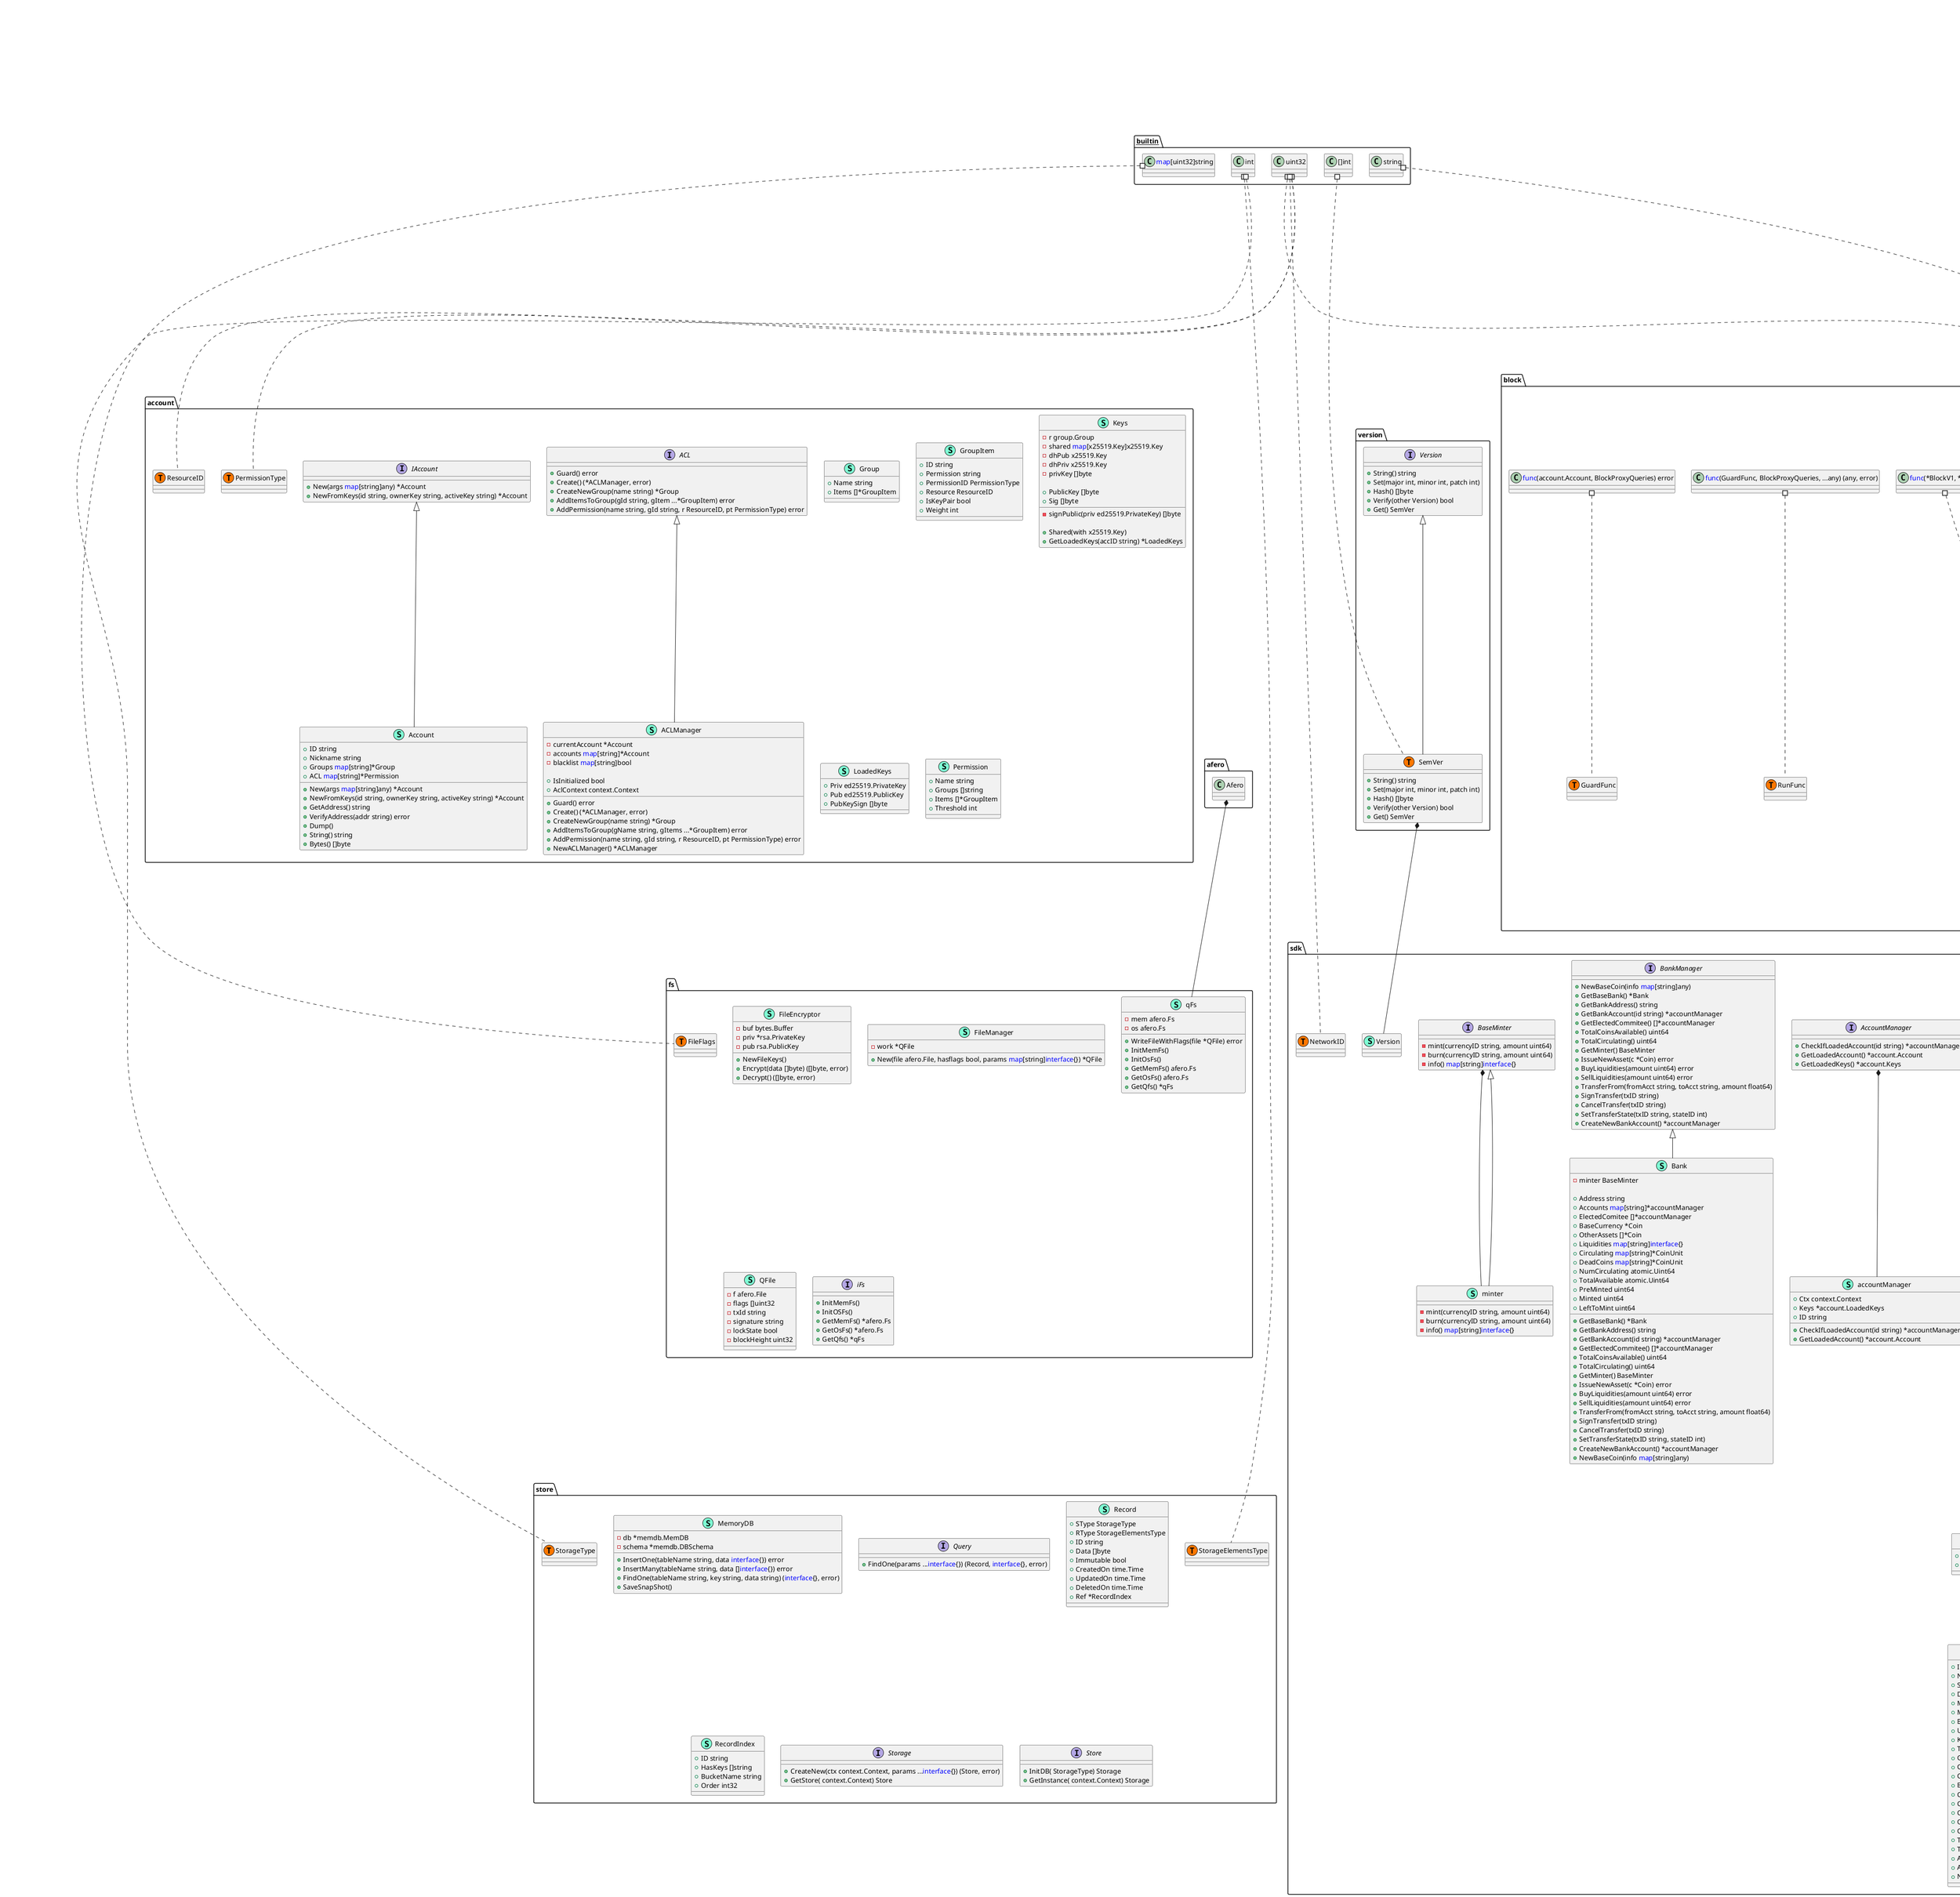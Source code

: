 @startuml
namespace account {
    interface ACL  {
        + Guard() error
        + Create() (*ACLManager, error)
        + CreateNewGroup(name string) *Group
        + AddItemsToGroup(gId string, gItem ...*GroupItem) error
        + AddPermission(name string, gId string, r ResourceID, pt PermissionType) error

    }
    class ACLManager << (S,Aquamarine) >> {
        - currentAccount *Account
        - accounts <font color=blue>map</font>[string]*Account
        - blacklist <font color=blue>map</font>[string]bool

        + IsInitialized bool
        + AclContext context.Context

        + Guard() error
        + Create() (*ACLManager, error)
        + CreateNewGroup(name string) *Group
        + AddItemsToGroup(gName string, gItems ...*GroupItem) error
        + AddPermission(name string, gId string, r ResourceID, pt PermissionType) error
        + NewACLManager() *ACLManager

    }
    class Account << (S,Aquamarine) >> {
        + ID string
        + Nickname string
        + Groups <font color=blue>map</font>[string]*Group
        + ACL <font color=blue>map</font>[string]*Permission

        + New(args <font color=blue>map</font>[string]any) *Account
        + NewFromKeys(id string, ownerKey string, activeKey string) *Account
        + GetAddress() string
        + VerifyAddress(addr string) error
        + Dump() 
        + String() string
        + Bytes() []byte

    }
    class Group << (S,Aquamarine) >> {
        + Name string
        + Items []*GroupItem

    }
    class GroupItem << (S,Aquamarine) >> {
        + ID string
        + Permission string
        + PermissionID PermissionType
        + Resource ResourceID
        + IsKeyPair bool
        + Weight int

    }
    interface IAccount  {
        + New(args <font color=blue>map</font>[string]any) *Account
        + NewFromKeys(id string, ownerKey string, activeKey string) *Account

    }
    class Keys << (S,Aquamarine) >> {
        - r group.Group
        - shared <font color=blue>map</font>[x25519.Key]x25519.Key
        - dhPub x25519.Key
        - dhPriv x25519.Key
        - privKey []byte

        + PublicKey []byte
        + Sig []byte

        - signPublic(priv ed25519.PrivateKey) []byte

        + Shared(with x25519.Key) 
        + GetLoadedKeys(accID string) *LoadedKeys

    }
    class LoadedKeys << (S,Aquamarine) >> {
        + Priv ed25519.PrivateKey
        + Pub ed25519.PublicKey
        + PubKeySign []byte

    }
    class Permission << (S,Aquamarine) >> {
        + Name string
        + Groups []string
        + Items []*GroupItem
        + Threshold int

    }
    class account.PermissionType << (T, #FF7700) >>  {
    }
    class account.ResourceID << (T, #FF7700) >>  {
    }
}

"account.ACL" <|-- "account.ACLManager"
"account.IAccount" <|-- "account.Account"

namespace block {
    interface Block  {
        + Type() uint64
        + Height() uint64
        + Index() uint64
        + ParentHash() *hash.Hash
        + Version() int32
        + Hash() *hash.Hash
        + Payload() <font color=blue>map</font>[string][]byte
        + BlockTime() int64
        + Transactions() <font color=blue>map</font>[string]tx.Transaction
        + HasTX(txId string) bool
        + Number() int
        + Finalized() bool
        + Size() int
        + GetRaw() []byte
        + Header() *BlockHeader
        + ChainID() string
        + Proxy() *VBlock

    }
    interface BlockFactory  {
        + CreateEmpty() <font color=blue>interface</font>{}
        + CreateGenesis() *BlockV1
        + Set(key string, value <font color=blue>interface</font>{}) 
        + Validate() bool
        + Build() *Block

    }
    interface BlockHandler  {
        + Modify( *BlockV1,  *VBlock) 
        + Parse( *BlockV1,  *VBlock) 
        + Verify( *BlockV1,  *VBlock) 
        + Apply(original *BlockV1, blockEdits *BlockV1) 

    }
    class BlockHandlerFunc << (S,Aquamarine) >> {
        + Parse(original *BlockV1, proxy *VBlock) 
        + Modify(original *BlockV1, proxy *VBlock) 
        + Verify(original *BlockV1, proxy *VBlock) 
        + Apply(original *BlockV1, blockEdits *BlockV1) 

    }
    class BlockHeader << (S,Aquamarine) >> {
        + BlockType uint64
        + Index uint64
        + Height uint64
        + ChainID string
        + Version int32
        + Hash []byte
        + ParentHash []byte
        + MerkleRoot []byte
        + TxMerkleRoot []byte
        + ReceiptMerkleRoot []byte
        + Timestamp int64
        + Number int
        + Size int
        + NumTx int
        + TxIds <font color=blue>map</font>[string]bool
        + CreationTx string
        + BlockState uint32

    }
    interface BlockProxy  {
        + Initialize(chainID string, callerAccount account.Account) error
        + IsAllowed(aclType int, callerAccount account.Account) bool
        + CreateBlankBLock() *BlockV1
        + CopyBlock(b *BlockV1) *BlockV1
        + FinalizeBlock(b *BlockV1) error
        + GetRawBlock(height uint32) (*BlockV1, error)
        + AddBlockToValidationQueue(b *BlockV1) 
        + ValidateAndSign(b *BlockV1) error

    }
    class BlockV1 << (S,Aquamarine) >> {
        - payload <font color=blue>map</font>[string][]byte
        - isFull atomic.Bool

        + Head *BlockHeader
        + OpenedTxSlots []<font color=blue>map</font>[string]*tx.Transaction
        + Signatures <font color=blue>map</font>[string][]byte
        + ContractsSlots []<font color=blue>map</font>[string]<font color=blue>interface</font>{}
        + Nonce int
        + Validators <font color=blue>map</font>[string]bool

        + Type() uint64
        + Height() uint64
        + Index() uint64
        + ParentHash() []byte
        + Version() int32
        + Hash() []byte
        + Payload() <font color=blue>map</font>[string][]byte
        + BlockTime() int64
        + Transactions() <font color=blue>map</font>[string]tx.Transaction
        + HasTX(txId string) bool
        + Number() int
        + Finalized() bool
        + Size() int
        + GetRaw() []byte
        + Header() *BlockHeader
        + ChainID() string
        + Proxy() *VBlock
        + _calculateMerkleTree(chain blockchain.Manager) 

    }
    class Proxy << (S,Aquamarine) >> {
        - isInitialized <font color=blue>chan</font> bool
        - ctx context.Context
        - chainID string
        - caller account.Account
        - guardFunc GuardFunc
        - mu sync.RWMutex

        + Initialize(chainID string, callerAccount account.Account) error

    }
    class VBlock << (S,Aquamarine) >> {
        - blockObject *BlockV1

        + BlockImage *BlockV1

        - duplicateOriginalObject() 

        + NewBlock() *BlockV1
        + WriteAsJson(content *BlockV1) 

    }
    class block.BlockHandlerFunc << (T, #FF7700) >>  {
    }
    class block.BlockProxyQueries << (T, #FF7700) >>  {
    }
    class block.GuardFunc << (T, #FF7700) >>  {
    }
    class block.ProxyContextKey << (T, #FF7700) >>  {
    }
    class block.RunFunc << (T, #FF7700) >>  {
    }
    class blockFactory << (S,Aquamarine) >> {
        - block *BlockV1
        - bmap <font color=blue>map</font>[string]<font color=blue>interface</font>{}

        + CreateGenesis() *BlockV1
        + CreateEmpty() <font color=blue>interface</font>{}
        + Set(key string, value <font color=blue>interface</font>{}) 
        + Validate() bool
        + Build() *Block

    }
    class "<font color=blue>func</font>(GuardFunc, BlockProxyQueries, ...any) (any, error)" as fontcolorbluefuncfontGuardFuncBlockProxyQueriesanyanyerror {
        'This class was created so that we can correctly have an alias pointing to this name. Since it contains dots that can break namespaces
    }
    class "<font color=blue>func</font>(account.Account, BlockProxyQueries) error" as fontcolorbluefuncfontaccountAccountBlockProxyQuerieserror {
        'This class was created so that we can correctly have an alias pointing to this name. Since it contains dots that can break namespaces
    }
}
"block.BlockProxy" *-- "block.Proxy"

"block.BlockHandler" <|-- "block.BlockHandlerFunc"
"block.BlockFactory" <|-- "block.blockFactory"

namespace blockchain {
    class Blockchain << (S,Aquamarine) >> {
        - blocks <font color=blue>map</font>[string]*block.Block
        - blockHeaders <font color=blue>map</font>[string]*block.BlockHeader
        - storage store.Store
        - ctx context.Context
        - manager blockchainManager

        + ID string
        + NetworkID uint32
        + SemVer version.SemVer
        + GenesisBlock []byte

        + GenerateID() 
        + SetVersion() 
        + CreateOrLoadGenesis() 

    }
    interface Manager  {
        + CreateNewBlock(chainID string, creator string, block *block.BlockV1) (block.Block, error)
        + CreateGenesis() error
        + GetBlockHeaders() []*block.BlockHeader
        + GetReceipts() []<font color=blue>interface</font>{}
        + GetAllBlocks() []block.Block
        + GetBlockFromHeight(height uint64) 
        + GetGenesisBlock() block.Block
        + GetBlockByHeight(height uint64) (block.Block, error)
        + GetBlockByIndex(index uint64) (block.Block, error)
        + GetBlockByTxID(txID string) (block.Block, error)
        + GetCurrentState() 
        + GetLastBlock() block.Block
        + SignBlock(block *block.BlockV1) 
        + ValidateBlockchain(chainID string) bool
        + GetCoinbase(currencyID uint) 
        + Accounts() 
        + Blocks() *block.VBlock
        + Consensus() 
        + States() 
        + Tx() tx.TxManager
        + Bank() 
        + BlockQueue() 
        + TxQueue() 
        + Config() *config.ChainConfig
        + FSM() *fsm.FSM
        + Cache() *lru.ARCCache
        + Stats() 
        + Bridger() 
        + Indexer() 

    }
    class blockchainManager << (S,Aquamarine) >> {
        + CreateNewBlock(chainID string, creator string, block *block.BlockV1) (block.Block, error)
        + CreateGenesis() error
        + GetBlockHeaders() []*block.BlockHeader
        + GetReceipts() []<font color=blue>interface</font>{}
        + GetAllBlocks() []block.Block
        + GetBlockFromHeight(height uint64) 
        + GetGenesisBlock() block.Block
        + GetBlockByHeight(height uint64) (block.Block, error)
        + GetBlockByIndex(index uint64) (block.Block, error)
        + GetBlockByTxID(txID string) (block.Block, error)
        + GetCurrentState() 
        + GetLastBlock() block.Block
        + SignBlock(block *block.BlockV1) 
        + ValidateBlockchain(chainID string) bool
        + GetCoinbase(currencyID uint) 
        + Accounts() 
        + Blocks() *block.VBlock
        + Consensus() 
        + States() 
        + Tx() tx.TxManager
        + Bank() 
        + BlockQueue() 
        + TxQueue() 
        + Config() *config.ChainConfig
        + FSM() *fsm.FSM
        + Cache() *lru.ARCCache
        + Stats() 
        + Bridger() 
        + Indexer() 

    }
}

"blockchain.Manager" <|-- "blockchain.blockchainManager"

namespace circuit {
    class ClientCircuitBreakerProxy << (S,Aquamarine) >> {
        - client NotificationClient
        - logger *log.Logger
        - gb *gobreaker.CircuitBreaker

        + Send() error

    }
    interface NotificationClient  {
        + Send() error

    }
}

"circuit.NotificationClient" <|-- "circuit.ClientCircuitBreakerProxy"

namespace common {
    interface Context  {
        + Authorize(pubKey string, password string) (account.Account, error)
        + GetACL(ResourceID uint32) (*account.Permission, error)

    }
    class QContext << (S,Aquamarine) >> {
        - availableKeys <font color=blue>map</font>[string]bool
        - isCancellable bool

        + Ctx context.Context
        + CancelFunc context.CancelFunc

    }
}


namespace config {
    class ChainConfig << (S,Aquamarine) >> {
        + ID int64
        + Version version.Version
        + VersionHash []byte
        + Genesis []byte
        + FSM *fsm.FSM

    }
    class ID << (S,Aquamarine) >> {
        - r []byte
        - s []byte
        - d string
        - g []byte

        + String() string

    }
    class NodeConfig << (S,Aquamarine) >> {
        - seed []byte

        + ID *ID
        + Version version.Version
        + ListenAddress string
        + Logger hclog.Logger
        + Serializer *serializer.SerializableItem
        + Worker <font color=blue>interface</font>{}
        + NodeState atomic.Int64
        + Uptime uptime.UptimeManager
        + Keys keys.P2PKeys
        + QuitCh <font color=blue>chan</font> <font color=blue>struct</font>{}

        + NewID() *ID
        + ValidateID(id *ID) error

    }
    class NodeContext << (S,Aquamarine) >> {
        + ParentCtx context.Context
        + Config *NodeConfig
        + SessionID uuid.UUID

    }
    class OnDiskConfig << (S,Aquamarine) >> {
        + NodeID <font color=blue>struct</font>{[]byte}
        + Version string
        + State int64
        + SessionID string
        + Keys <font color=blue>struct</font>{string, string}
        + SavedOn int64

    }
}


namespace factory {
    interface Factory  {
        + ConvertTypeToMap(dataType <font color=blue>interface</font>{}) <font color=blue>map</font>[string]<font color=blue>interface</font>{}
        + BuildFromBytes(data []byte, dataType <font color=blue>interface</font>{}) (<font color=blue>interface</font>{}, error)
        + CreateEmpty(dataType <font color=blue>interface</font>{}) <font color=blue>interface</font>{}

    }
    class factory << (S,Aquamarine) >> {
        + ConvertTypeToMap(dataType <font color=blue>interface</font>{}) <font color=blue>map</font>[string]<font color=blue>interface</font>{}
        + BuildFromBytes(data []byte, dataType <font color=blue>interface</font>{}) (<font color=blue>interface</font>{}, error)
        + CreateEmpty(dataType <font color=blue>interface</font>{}) <font color=blue>interface</font>{}

    }
}

"factory.Factory" <|-- "factory.factory"

namespace fs {
    class FileEncryptor << (S,Aquamarine) >> {
        - buf bytes.Buffer
        - priv *rsa.PrivateKey
        - pub rsa.PublicKey

        + NewFileKeys() 
        + Encrypt(data []byte) ([]byte, error)
        + Decrypt() ([]byte, error)

    }
    class FileManager << (S,Aquamarine) >> {
        - work *QFile

        + New(file afero.File, hasflags bool, params <font color=blue>map</font>[string]<font color=blue>interface</font>{}) *QFile

    }
    class QFile << (S,Aquamarine) >> {
        - f afero.File
        - flags []uint32
        - txId string
        - signature string
        - lockState bool
        - blockHeight uint32

    }
    class fs.FileFlags << (T, #FF7700) >>  {
    }
    interface iFs  {
        + InitMemFs() 
        + InitOSFs() 
        + GetMemFs() *afero.Fs
        + GetOsFs() *afero.Fs
        + GetQfs() *qFs

    }
    class qFs << (S,Aquamarine) >> {
        - mem afero.Fs
        - os afero.Fs

        + WriteFileWithFlags(file *QFile) error
        + InitMemFs() 
        + InitOsFs() 
        + GetMemFs() afero.Fs
        + GetOsFs() afero.Fs
        + GetQfs() *qFs

    }
}
"afero.Afero" *-- "fs.qFs"


namespace hash {
    class Hash << (S,Aquamarine) >> {
        + Hash []byte

        + Bytes() []byte
        + String() string

    }
}


namespace keys {
    interface EncryptionKey  {
        + Encrypt(msg <font color=blue>interface</font>{}) 
        + Decrypt(msg <font color=blue>interface</font>{}) 

    }
    interface Key  {
        + String() string
        + Bytes() ([]byte, error)
        + Hex() string

    }
    interface Keys  {
        + GenerateNewKeyPair() 
        + LoadFromDisk() 
        + WriteToDisk() 

    }
    interface P2PKeys  {
        + KeyPair() p2pKeyPair

    }
    class P2PPrivateKey << (S,Aquamarine) >> {
        - scalar kyber.Scalar
        - group kyber.Group
        - suite edwards25519.SuiteEd25519

        + Sign(message string) P2pSignature
        + String() string
        + Bytes() ([]byte, error)
        + Hex() string

    }
    class P2PPublicKey << (S,Aquamarine) >> {
        - point kyber.Point

        + String() string
        + Bytes() ([]byte, error)
        + Hex() string
        + Verify(m string, S P2PSignature) bool

    }
    class P2PSignature << (S,Aquamarine) >> {
        - r kyber.Point
        - s kyber.Scalar

        + GetSig() P2PSignature
        + GetPublicKey(message string) kyber.Point
        + String() string

    }
    interface P2pSignature  {
        + GetPublicKey(message string) kyber.Point
        + GetSig() P2PSignature

    }
    interface SignKey  {
        + Sign(msg <font color=blue>interface</font>{}) 
        + VerifySignature() 

    }
    class keys.PrivateKey << (T, #FF7700) >>  {
    }
    class keys.PublicKey << (T, #FF7700) >>  {
    }
    class p2pKeyPair << (S,Aquamarine) >> {
        + SK P2PPrivateKey
        + PK P2PPublicKey

        + KeyPair() p2pKeyPair
        + LoadFromDisk() 
        + WriteToDisk() 
        + GenerateNewKeyPair() 
        + PublicKey() P2PPublicKey
        + PrivateKey() P2PPrivateKey
        + DerivePubKey(message string) (string, kyber.Point, kyber.Scalar)

    }
}
"keys.Keys" *-- "keys.EncryptionKey"
"keys.Keys" *-- "keys.P2PKeys"
"keys.Key" *-- "keys.P2PPrivateKey"
"keys.Key" *-- "keys.P2PPublicKey"
"keys.Keys" *-- "keys.SignKey"

"keys.Key" <|-- "keys.P2PPrivateKey"
"keys.Key" <|-- "keys.P2PPublicKey"
"keys.P2pSignature" <|-- "keys.P2PSignature"
"keys.Keys" <|-- "keys.p2pKeyPair"
"keys.P2PKeys" <|-- "keys.p2pKeyPair"

namespace nodes {
    class Master << (S,Aquamarine) >> {
        - nodeConfig config.NodeConfig
        - chain config.ChainConfig

    }
}


namespace pod {
    class DnaOperator << (S,Aquamarine) >> {
        - params TemperProofParams
        - processor *process
        - trainer *Trainer

    }
    interface IOrganism  {
        - calculateFitness(target []byte) 
        - mutate(mutationRate float64) 

    }
    interface ITrainer  {
        - calculateDifficultyOfTarget(target string) float64
        - buildMarkovModel() (*gomarkov.Chain, error)
        - saveMarkovModel(chain *gomarkov.Chain) 
        - loadModel() (*gomarkov.Chain, error)
        - generateProof(chain *gomarkov.Chain) string

        + GetTrainingSet() <font color=blue>map</font>[int]string
        + Train() string

    }
    class MediaOrganism << (S,Aquamarine) >> {
        + DNA *image.RGBA
        + Fitness int64

    }
    class MediaProof << (S,Aquamarine) >> {
        - bwImgResized *image.RGBA
        - bwImgGenerated *image.RGBA

        + MediaType string

        + LoadAndConvert(imagePath string) *image.RGBA

    }
    class Organism << (S,Aquamarine) >> {
        + DNA []byte
        + Fitness float64
        + ParentA []byte
        + ParentB []byte

        - mutate(mutationRate float64) 
        - calculateFitness(target []byte) 

    }
    class Proof << (S,Aquamarine) >> {
        - hash string
        - hmac string
        - isVerified bool

        - verifyProof() bool

    }
    interface TemperProof  {
        - setMutationRate(rate float64) 
        - setParseDuration(dur time.Duration) 
        - setPopulationSize(size uint) 
        - setMaxFitness(fit float64) 
        - setTarget(target []byte) string
        - createOrganism(target []byte) []Organism
        - createPopulation(target []byte, popSize uint) Organism
        - crossover(d1 Organism, d2 Organism) Organism
        - naturalSelection(pool []Organism, population []Organism, target []byte) []Organism
        - loadDictionary() 
        - train() *TrainingDataSet
        - getBest(population []Organism) Organism
        - getMutationRate() float64

    }
    class TemperProofParams << (S,Aquamarine) >> {
        + MutationRate float64
        + ParseDuration time.Duration
        + PopulationSize uint
        + MaxFitness float64

    }
    class Trainer << (S,Aquamarine) >> {
        - calculateDifficultyOfTarget(target string) float64
        - buildMarkovModel() (*gomarkov.Chain, error)
        - saveMarkovModel(chain *gomarkov.Chain) 
        - loadModel() (*gomarkov.Chain, error)
        - generateProof(chain *gomarkov.Chain) string

        + GetTrainingSet() <font color=blue>map</font>[int]string
        + Train() string

    }
    class TrainingData << (S,Aquamarine) >> {
        - blockText string
        - contentText string

    }
    class operator << (S,Aquamarine) >> {
    }
    class pod.TrainingDataSet << (T, #FF7700) >>  {
    }
    class process << (S,Aquamarine) >> {
        - setTarget(trainer *Trainer) string
        - createOrganism(target []byte) Organism
        - createPopulation(target []byte, popSize uint) []Organism
        - createGenePool(maxFitness float64, population []Organism, target []byte) []Organism
        - naturalSelection(mutationRate float64, pool []Organism, population []Organism, target []byte) []Organism
        - crossover(d1 Organism, d2 Organism) Organism
        - getBest(population []Organism) Organism

    }
    class tProof << (S,Aquamarine) >> {
    }
}
"pod.Proof" *-- "pod.MediaProof"
"pod.IOrganism" *-- "pod.Organism"
"pod.ITrainer" *-- "pod.Trainer"
"pod.DnaOperator" *-- "pod.operator"
"pod.TemperProof" *-- "pod.process"
"pod.TemperProof" *-- "pod.tProof"

"pod.IOrganism" <|-- "pod.Organism"
"pod.ITrainer" <|-- "pod.Trainer"

namespace sdk {
    class AccountInfo << (S,Aquamarine) >> {
        + Name string
        + Keypairs <font color=blue>map</font>[string]*KeyPairInfo

        + GetKeyPair(perm string) (*account.LoadedKeys, error)
        + IsEncrypted() bool
        + Decrypt(password []byte) error
        + Encrypt(password []byte) error
        + SaveTo(fileName string) error

    }
    interface AccountManager  {
        + CheckIfLoadedAccount(id string) *accountManager
        + GetLoadedAccount() *account.Account
        + GetLoadedKeys() *account.Keys

    }
    class Bank << (S,Aquamarine) >> {
        - minter BaseMinter

        + Address string
        + Accounts <font color=blue>map</font>[string]*accountManager
        + ElectedComitee []*accountManager
        + BaseCurrency *Coin
        + OtherAssets []*Coin
        + Liquidities <font color=blue>map</font>[string]<font color=blue>interface</font>{}
        + Circulating <font color=blue>map</font>[string]*CoinUnit
        + DeadCoins <font color=blue>map</font>[string]*CoinUnit
        + NumCirculating atomic.Uint64
        + TotalAvailable atomic.Uint64
        + PreMinted uint64
        + Minted uint64
        + LeftToMint uint64

        + GetBaseBank() *Bank
        + GetBankAddress() string
        + GetBankAccount(id string) *accountManager
        + GetElectedCommitee() []*accountManager
        + TotalCoinsAvailable() uint64
        + TotalCirculating() uint64
        + GetMinter() BaseMinter
        + IssueNewAsset(c *Coin) error
        + BuyLiquidities(amount uint64) error
        + SellLiquidities(amount uint64) error
        + TransferFrom(fromAcct string, toAcct string, amount float64) 
        + SignTransfer(txID string) 
        + CancelTransfer(txID string) 
        + SetTransferState(txID string, stateID int) 
        + CreateNewBankAccount() *accountManager
        + NewBaseCoin(info <font color=blue>map</font>[string]any) 

    }
    interface BankManager  {
        + NewBaseCoin(info <font color=blue>map</font>[string]any) 
        + GetBaseBank() *Bank
        + GetBankAddress() string
        + GetBankAccount(id string) *accountManager
        + GetElectedCommitee() []*accountManager
        + TotalCoinsAvailable() uint64
        + TotalCirculating() uint64
        + GetMinter() BaseMinter
        + IssueNewAsset(c *Coin) error
        + BuyLiquidities(amount uint64) error
        + SellLiquidities(amount uint64) error
        + TransferFrom(fromAcct string, toAcct string, amount float64) 
        + SignTransfer(txID string) 
        + CancelTransfer(txID string) 
        + SetTransferState(txID string, stateID int) 
        + CreateNewBankAccount() *accountManager

    }
    interface BaseMinter  {
        - mint(currencyID string, amount uint64) 
        - burn(currencyID string, amount uint64) 
        - info() <font color=blue>map</font>[string]<font color=blue>interface</font>{}

    }
    class BootstrapNode << (S,Aquamarine) >> {
        - host string
        - port string

    }
    class Coin << (S,Aquamarine) >> {
        + ID string
        + Name string
        + Symbol string
        + MaxAvailable float64
        + GenesisReward float64
        + BlockReward float64
        + Decimals int
        + CoinbaseAddress string

    }
    class CoinUnit << (S,Aquamarine) >> {
        + ID string
        + MintedOn int64
        + MintedBy string
        + MintedFor string
        + MintedTx string
        + DnaProof string
        + Owner string
        + Value float64
        + Valid bool
        + Blacklisted bool
        + Locked bool
        + Spendable bool

    }
    class FileAccountStore << (S,Aquamarine) >> {
        + AccountDir string

        + LoadAccount(name string) (*AccountInfo, error)
        + SaveAccount(a *AccountInfo) error
        + DeleteAccount(name string) error
        + ListAccounts() ([]*AccountInfo, error)

    }
    class GenesisBlock << (S,Aquamarine) >> {
    }
    class GenesisData << (S,Aquamarine) >> {
        - chainID string
        - network int
        - payload *GenesisPayload
        - stableGasFeePercent float32
        - validators []*GenesisValidator
        - coin *Coin

    }
    class GenesisPayload << (S,Aquamarine) >> {
        - genesisBytes []byte

    }
    class GenesisValidator << (S,Aquamarine) >> {
        + Address string
        + StakingAmount float64

    }
    class KeyPairInfo << (S,Aquamarine) >> {
        + ID string
        + RawKey string
        + KeyType string
        + PubKey string
        + Salt string
        + EncryptedKey string
        + Mac string

        + ToKeyPair() (*account.LoadedKeys, error)
        + IsEncrypted() bool
        + Encrypt(password []byte) error
        + Decrypt(password []byte) error

    }
    class QuantosBlockchainContext << (S,Aquamarine) >> {
        + Ctx context.Context
        + CurrentNetwork NetworkID
        + CurrentVersion *Version
        + Config *config.ChainConfig
        + GenesisDNA string

        + GenerateGenesisDnaProof() 

    }
    interface QuantosSDK  {
        + Accounts() AccountManager

    }
    class Token << (S,Aquamarine) >> {
        + ID string
        + Name string
        + Symbol string
        + Decimals int
        + MaxAvailable float64
        + Mintable bool
        + Burnable bool
        + Upgradeable bool
        + Killable bool
        + Tradable bool
        + GasFee float64
        + CreationFee float64
        + CreationTxAddress string
        + BaseCoin *Coin
        + CreatorAddress string
        + ContractAddress string
        + ContractABI string
        + OwnerAddress string
        + ContractCode string
        + TokenType string
        + TokenStruct any
        + ApprovalSignature string
        + ApprovedBy string
        + Notes []string

    }
    class Version << (S,Aquamarine) >> {
    }
    class accountManager << (S,Aquamarine) >> {
        + Ctx context.Context
        + Keys *account.LoadedKeys
        + ID string

        + CheckIfLoadedAccount(id string) *accountManager
        + GetLoadedAccount() *account.Account

    }
    class minter << (S,Aquamarine) >> {
        - mint(currencyID string, amount uint64) 
        - burn(currencyID string, amount uint64) 
        - info() <font color=blue>map</font>[string]<font color=blue>interface</font>{}

    }
    class sdk.NetworkID << (T, #FF7700) >>  {
    }
}
"version.SemVer" *-- "sdk.Version"
"sdk.AccountManager" *-- "sdk.accountManager"
"sdk.BaseMinter" *-- "sdk.minter"

"sdk.BankManager" <|-- "sdk.Bank"
"sdk.BaseMinter" <|-- "sdk.minter"

namespace serializer {
    class SerializableItem << (S,Aquamarine) >> {
        + EncodingType int64
        + Payload <font color=blue>interface</font>{}
        + Encoder Serializer

    }
    interface Serializer  {
        + Serialize( <font color=blue>interface</font>{}) (*any.Any, error)
        + Unserialize( *any.Any) (<font color=blue>interface</font>{}, error)

    }
}


namespace store {
    class MemoryDB << (S,Aquamarine) >> {
        - db *memdb.MemDB
        - schema *memdb.DBSchema

        + InsertOne(tableName string, data <font color=blue>interface</font>{}) error
        + InsertMany(tableName string, data []<font color=blue>interface</font>{}) error
        + FindOne(tableName string, key string, data string) (<font color=blue>interface</font>{}, error)
        + SaveSnapShot() 

    }
    interface Query  {
        + FindOne(params ...<font color=blue>interface</font>{}) (Record, <font color=blue>interface</font>{}, error)

    }
    class Record << (S,Aquamarine) >> {
        + SType StorageType
        + RType StorageElementsType
        + ID string
        + Data []byte
        + Immutable bool
        + CreatedOn time.Time
        + UpdatedOn time.Time
        + DeletedOn time.Time
        + Ref *RecordIndex

    }
    class RecordIndex << (S,Aquamarine) >> {
        + ID string
        + HasKeys []string
        + BucketName string
        + Order int32

    }
    interface Storage  {
        + CreateNew(ctx context.Context, params ...<font color=blue>interface</font>{}) (Store, error)
        + GetStore( context.Context) Store

    }
    interface Store  {
        + InitDB( StorageType) Storage
        + GetInstance( context.Context) Storage

    }
    class store.StorageElementsType << (T, #FF7700) >>  {
    }
    class store.StorageType << (T, #FF7700) >>  {
    }
}


namespace trie {
    class MTree << (S,Aquamarine) >> {
        + ChainID string
        + ChainVersion string
        + Tree *merkletree.MerkleTree
        + Proofs <font color=blue>map</font>[int]*Proof

        + NewMerkleTree(data [][]byte) 
        + NewMerkleFromStruct(data []any) 
        + GetFilePath() string

    }
    class Proof << (S,Aquamarine) >> {
        + Index int
        + Proof string
        + Height int
        + Timestamp int64

    }
    interface QMerkleTree  {
        + NewMerkleTree(data [][]byte) 
        + NewMerkleFromStruct(data []any) 

    }
}

"trie.QMerkleTree" <|-- "trie.MTree"

namespace tx {
    class Transaction << (S,Aquamarine) >> {
    }
    interface TxManager  {
        + CreateTransaction(from string, to string, amount string, currencyID uint) 
        + ValidateTransaction(validator string, txid string) bool
        + IncludeTransactionInBlock(txid string, txdata string) bool

    }
}


namespace uptime {
    class UM << (S,Aquamarine) >> {
        + UP *Uptime

        - alive() bool
        - up() *Uptime
        - update() 

        + Start() 

    }
    class Uptime << (S,Aquamarine) >> {
        + State <font color=blue>chan</font> bool
        + Down <font color=blue>chan</font> bool

    }
    interface UptimeManager  {
        - up() *Uptime
        - alive() bool
        - update() 

        + Start() 

    }
}
"uptime.UptimeManager" *-- "uptime.UM"

"uptime.UptimeManager" <|-- "uptime.UM"

namespace version {
    class SemVer << (S,Aquamarine) >> {
        + String() string
        + Set(major int, minor int, patch int) 
        + Hash() []byte
        + Verify(other Version) bool
        + Get() SemVer

    }
    interface Version  {
        + String() string
        + Set(major int, minor int, patch int) 
        + Hash() []byte
        + Verify(other Version) bool
        + Get() SemVer

    }
    class version.SemVer << (T, #FF7700) >>  {
    }
}

"version.Version" <|-- "version.SemVer"

"__builtin__.<font color=blue>map</font>[uint32]string" #.. "fs.FileFlags"
"__builtin__.[]int" #.. "version.SemVer"
"__builtin__.int" #.. "store.StorageElementsType"
"__builtin__.int" #.. "store.StorageType"
"__builtin__.string" #.. "block.ProxyContextKey"
"__builtin__.uint32" #.. "account.PermissionType"
"__builtin__.uint32" #.. "account.ResourceID"
"__builtin__.uint32" #.. "block.BlockProxyQueries"
"__builtin__.uint32" #.. "sdk.NetworkID"
"block.<font color=blue>func</font>(*BlockV1, *VBlock) " #.. "block.BlockHandlerFunc"
"block.fontcolorbluefuncfontGuardFuncBlockProxyQueriesanyanyerror" #.. "block.RunFunc"
"block.fontcolorbluefuncfontaccountAccountBlockProxyQuerieserror" #.. "block.GuardFunc"
"keys.Key" #.. "keys.PrivateKey"
"keys.Key" #.. "keys.PublicKey"
"pod.[]TrainingData" #.. "pod.TrainingDataSet"
@enduml
